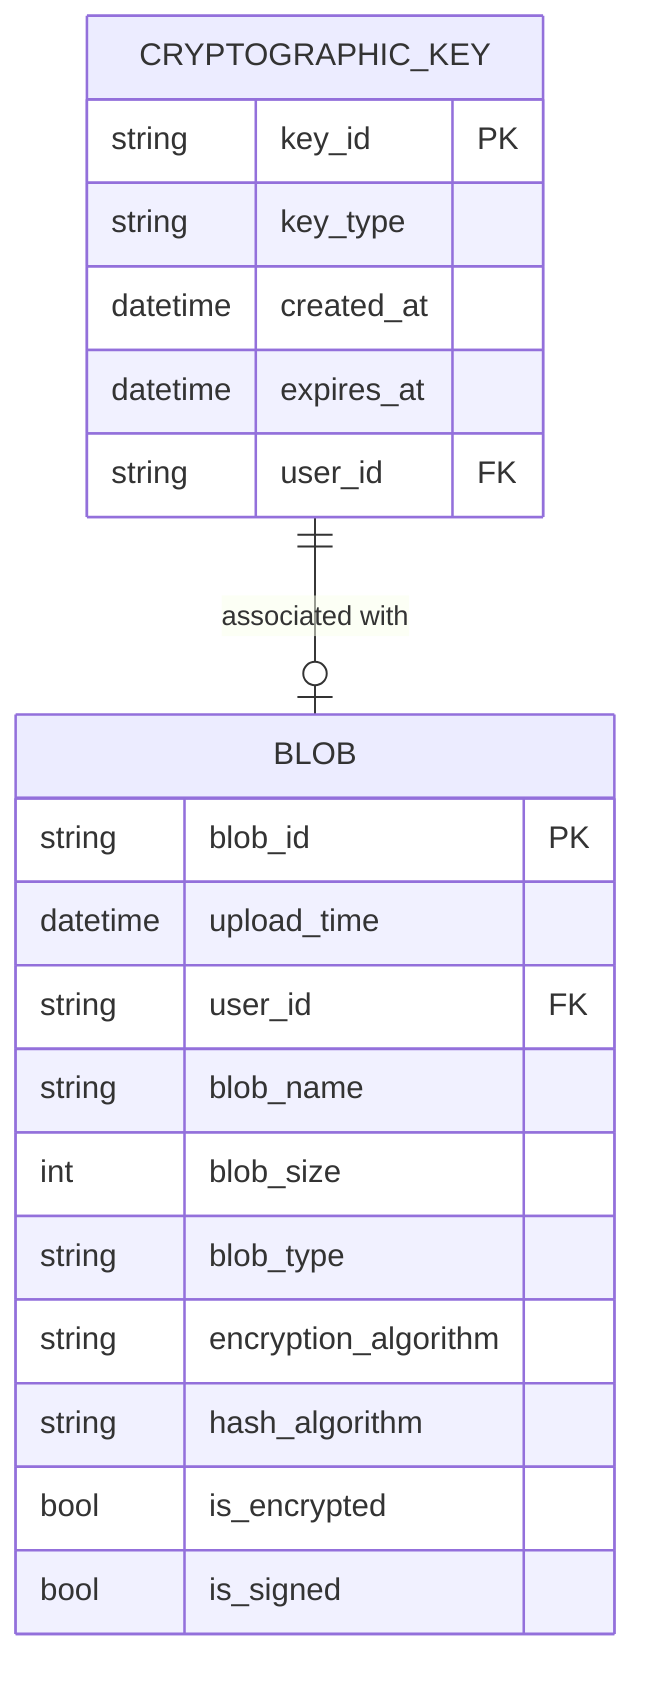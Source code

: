 erDiagram
    CRYPTOGRAPHIC_KEY {
        string key_id PK
        string key_type
        datetime created_at
        datetime expires_at
        string user_id FK
    }

    BLOB {
        string blob_id PK
        datetime upload_time
        string user_id FK
        string blob_name
        int blob_size
        string blob_type
        string encryption_algorithm
        string hash_algorithm
        bool is_encrypted
        bool is_signed
    }

    CRYPTOGRAPHIC_KEY ||--o| BLOB : "associated with"